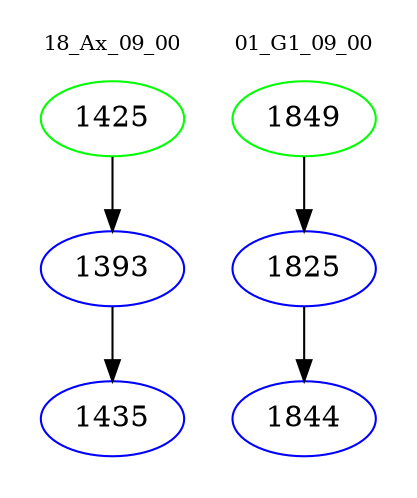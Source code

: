 digraph{
subgraph cluster_0 {
color = white
label = "18_Ax_09_00";
fontsize=10;
T0_1425 [label="1425", color="green"]
T0_1425 -> T0_1393 [color="black"]
T0_1393 [label="1393", color="blue"]
T0_1393 -> T0_1435 [color="black"]
T0_1435 [label="1435", color="blue"]
}
subgraph cluster_1 {
color = white
label = "01_G1_09_00";
fontsize=10;
T1_1849 [label="1849", color="green"]
T1_1849 -> T1_1825 [color="black"]
T1_1825 [label="1825", color="blue"]
T1_1825 -> T1_1844 [color="black"]
T1_1844 [label="1844", color="blue"]
}
}
